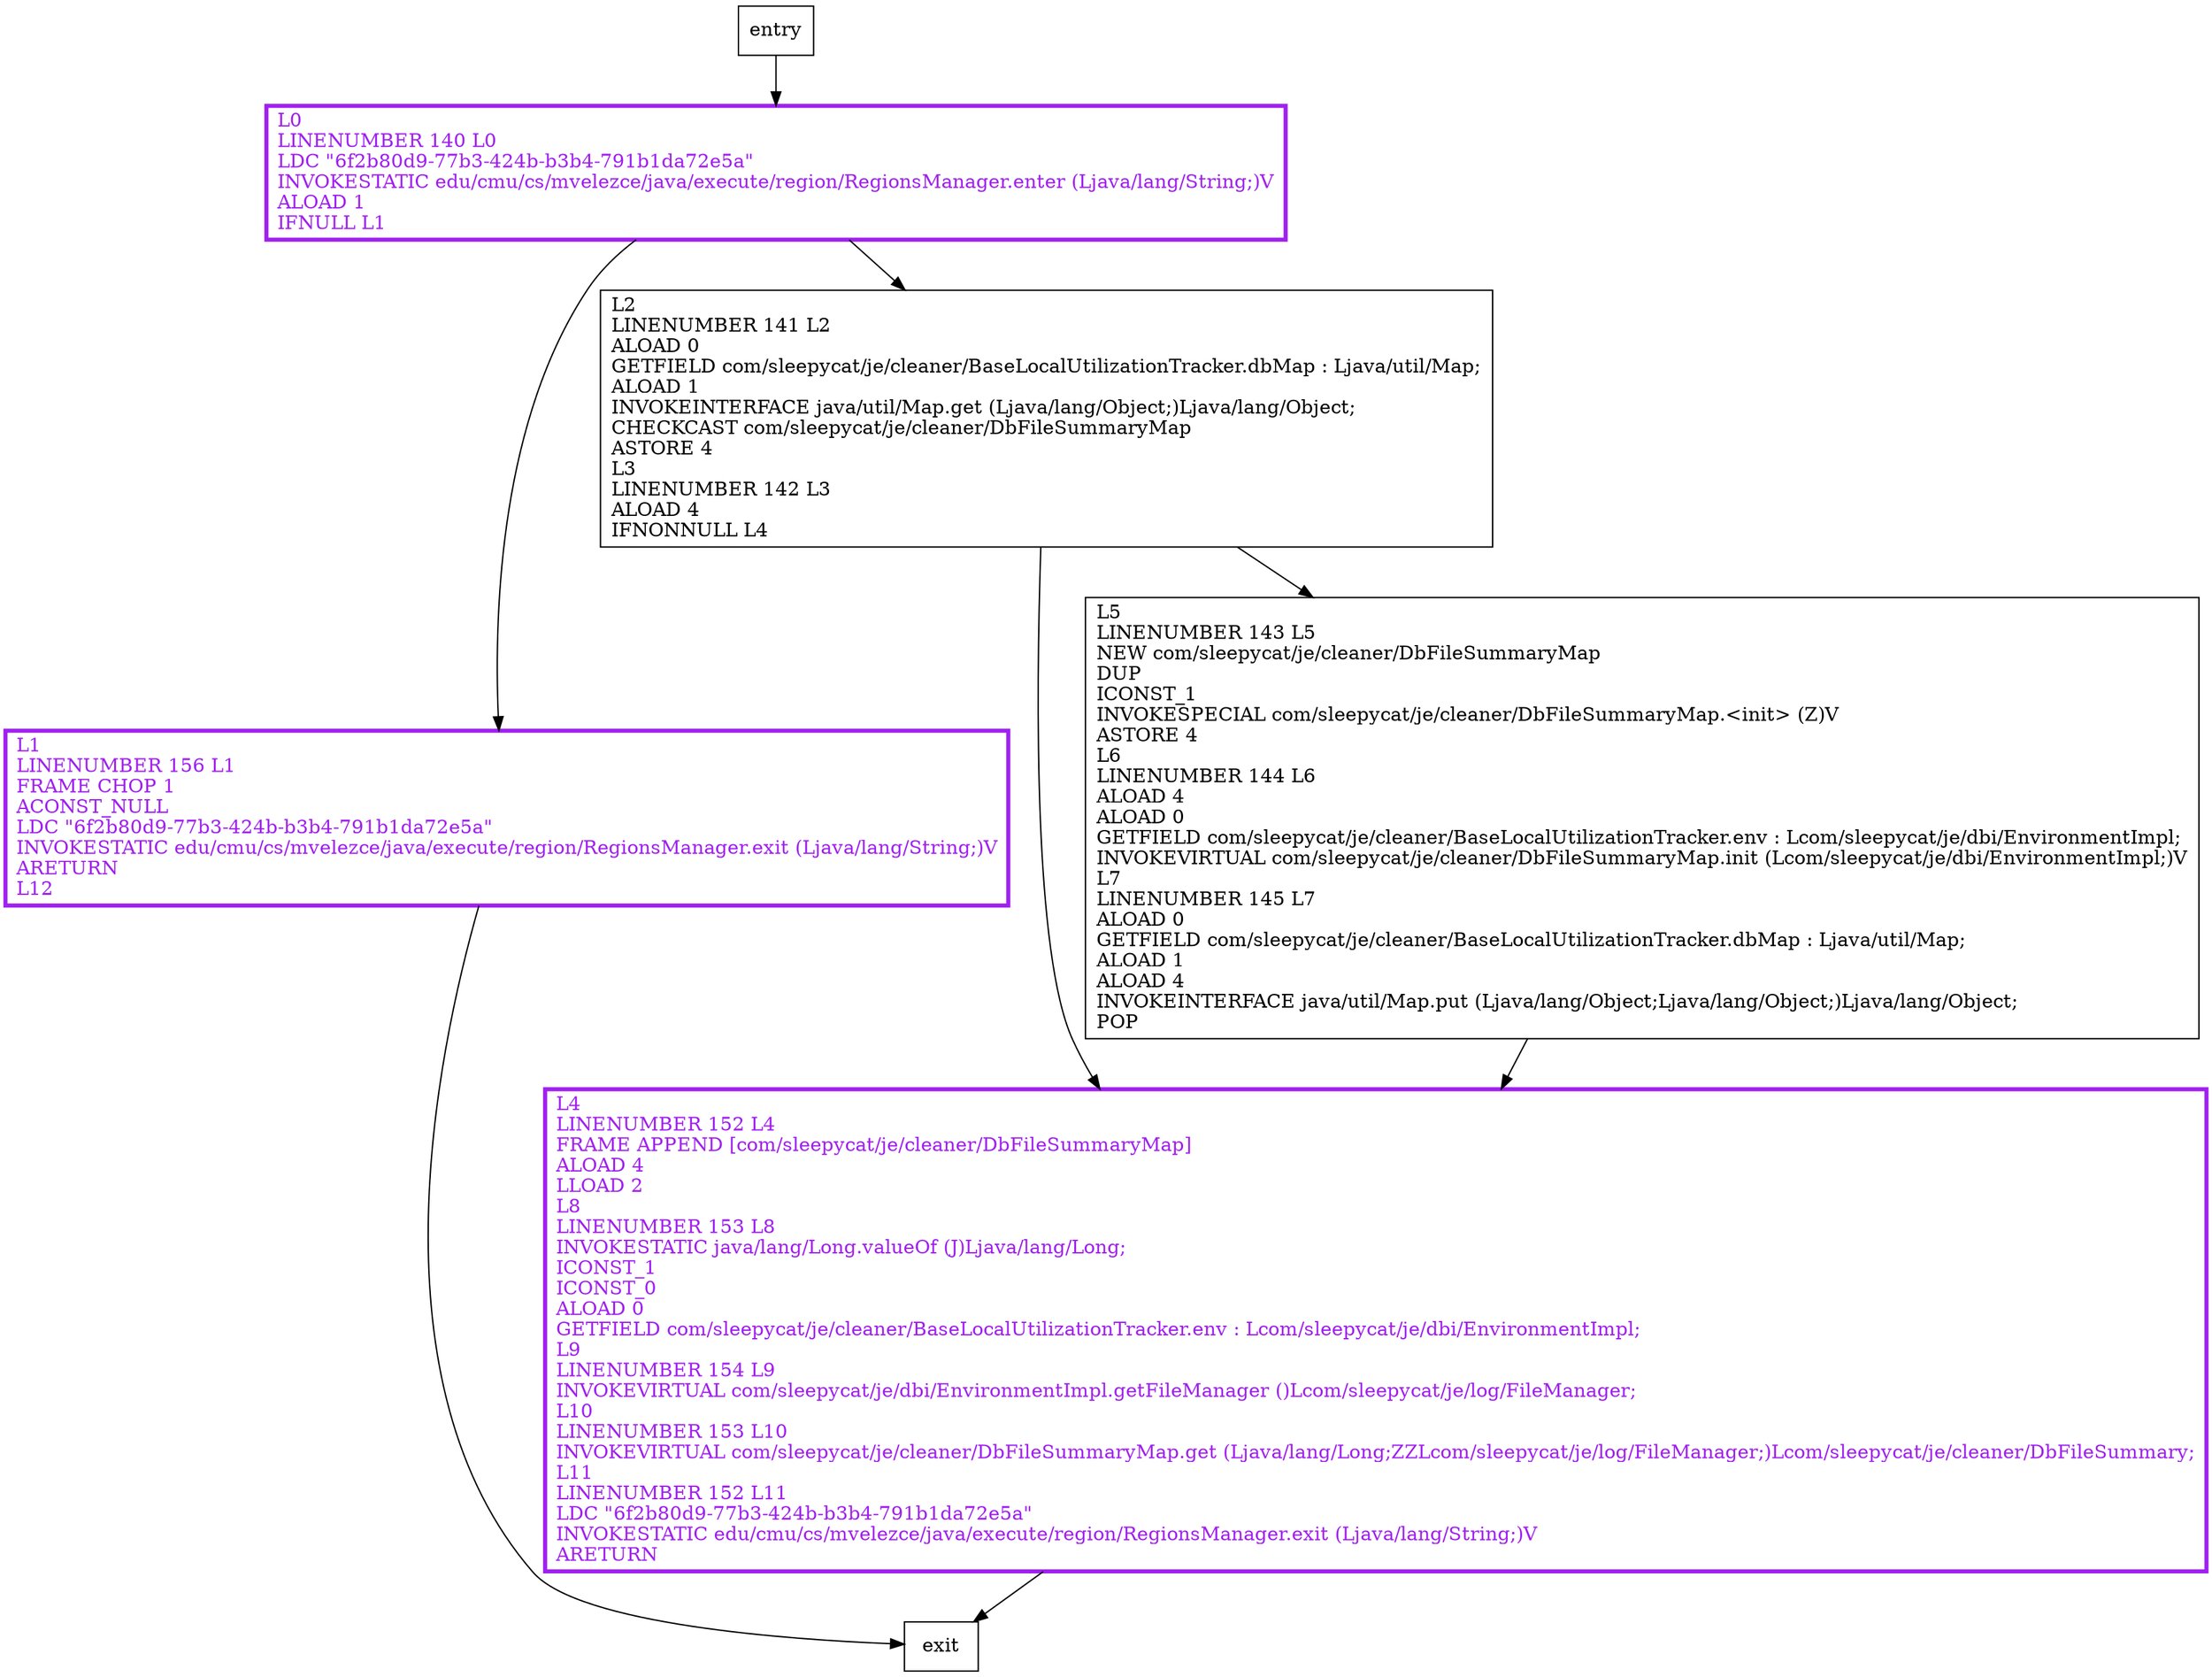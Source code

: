digraph getDbFileSummary {
node [shape=record];
1452105703 [label="L1\lLINENUMBER 156 L1\lFRAME CHOP 1\lACONST_NULL\lLDC \"6f2b80d9-77b3-424b-b3b4-791b1da72e5a\"\lINVOKESTATIC edu/cmu/cs/mvelezce/java/execute/region/RegionsManager.exit (Ljava/lang/String;)V\lARETURN\lL12\l"];
132243771 [label="L4\lLINENUMBER 152 L4\lFRAME APPEND [com/sleepycat/je/cleaner/DbFileSummaryMap]\lALOAD 4\lLLOAD 2\lL8\lLINENUMBER 153 L8\lINVOKESTATIC java/lang/Long.valueOf (J)Ljava/lang/Long;\lICONST_1\lICONST_0\lALOAD 0\lGETFIELD com/sleepycat/je/cleaner/BaseLocalUtilizationTracker.env : Lcom/sleepycat/je/dbi/EnvironmentImpl;\lL9\lLINENUMBER 154 L9\lINVOKEVIRTUAL com/sleepycat/je/dbi/EnvironmentImpl.getFileManager ()Lcom/sleepycat/je/log/FileManager;\lL10\lLINENUMBER 153 L10\lINVOKEVIRTUAL com/sleepycat/je/cleaner/DbFileSummaryMap.get (Ljava/lang/Long;ZZLcom/sleepycat/je/log/FileManager;)Lcom/sleepycat/je/cleaner/DbFileSummary;\lL11\lLINENUMBER 152 L11\lLDC \"6f2b80d9-77b3-424b-b3b4-791b1da72e5a\"\lINVOKESTATIC edu/cmu/cs/mvelezce/java/execute/region/RegionsManager.exit (Ljava/lang/String;)V\lARETURN\l"];
278374512 [label="L5\lLINENUMBER 143 L5\lNEW com/sleepycat/je/cleaner/DbFileSummaryMap\lDUP\lICONST_1\lINVOKESPECIAL com/sleepycat/je/cleaner/DbFileSummaryMap.\<init\> (Z)V\lASTORE 4\lL6\lLINENUMBER 144 L6\lALOAD 4\lALOAD 0\lGETFIELD com/sleepycat/je/cleaner/BaseLocalUtilizationTracker.env : Lcom/sleepycat/je/dbi/EnvironmentImpl;\lINVOKEVIRTUAL com/sleepycat/je/cleaner/DbFileSummaryMap.init (Lcom/sleepycat/je/dbi/EnvironmentImpl;)V\lL7\lLINENUMBER 145 L7\lALOAD 0\lGETFIELD com/sleepycat/je/cleaner/BaseLocalUtilizationTracker.dbMap : Ljava/util/Map;\lALOAD 1\lALOAD 4\lINVOKEINTERFACE java/util/Map.put (Ljava/lang/Object;Ljava/lang/Object;)Ljava/lang/Object;\lPOP\l"];
111811905 [label="L2\lLINENUMBER 141 L2\lALOAD 0\lGETFIELD com/sleepycat/je/cleaner/BaseLocalUtilizationTracker.dbMap : Ljava/util/Map;\lALOAD 1\lINVOKEINTERFACE java/util/Map.get (Ljava/lang/Object;)Ljava/lang/Object;\lCHECKCAST com/sleepycat/je/cleaner/DbFileSummaryMap\lASTORE 4\lL3\lLINENUMBER 142 L3\lALOAD 4\lIFNONNULL L4\l"];
586588899 [label="L0\lLINENUMBER 140 L0\lLDC \"6f2b80d9-77b3-424b-b3b4-791b1da72e5a\"\lINVOKESTATIC edu/cmu/cs/mvelezce/java/execute/region/RegionsManager.enter (Ljava/lang/String;)V\lALOAD 1\lIFNULL L1\l"];
entry;
exit;
entry -> 586588899
1452105703 -> exit
132243771 -> exit
278374512 -> 132243771
111811905 -> 132243771
111811905 -> 278374512
586588899 -> 1452105703
586588899 -> 111811905
1452105703[fontcolor="purple", penwidth=3, color="purple"];
132243771[fontcolor="purple", penwidth=3, color="purple"];
586588899[fontcolor="purple", penwidth=3, color="purple"];
}
